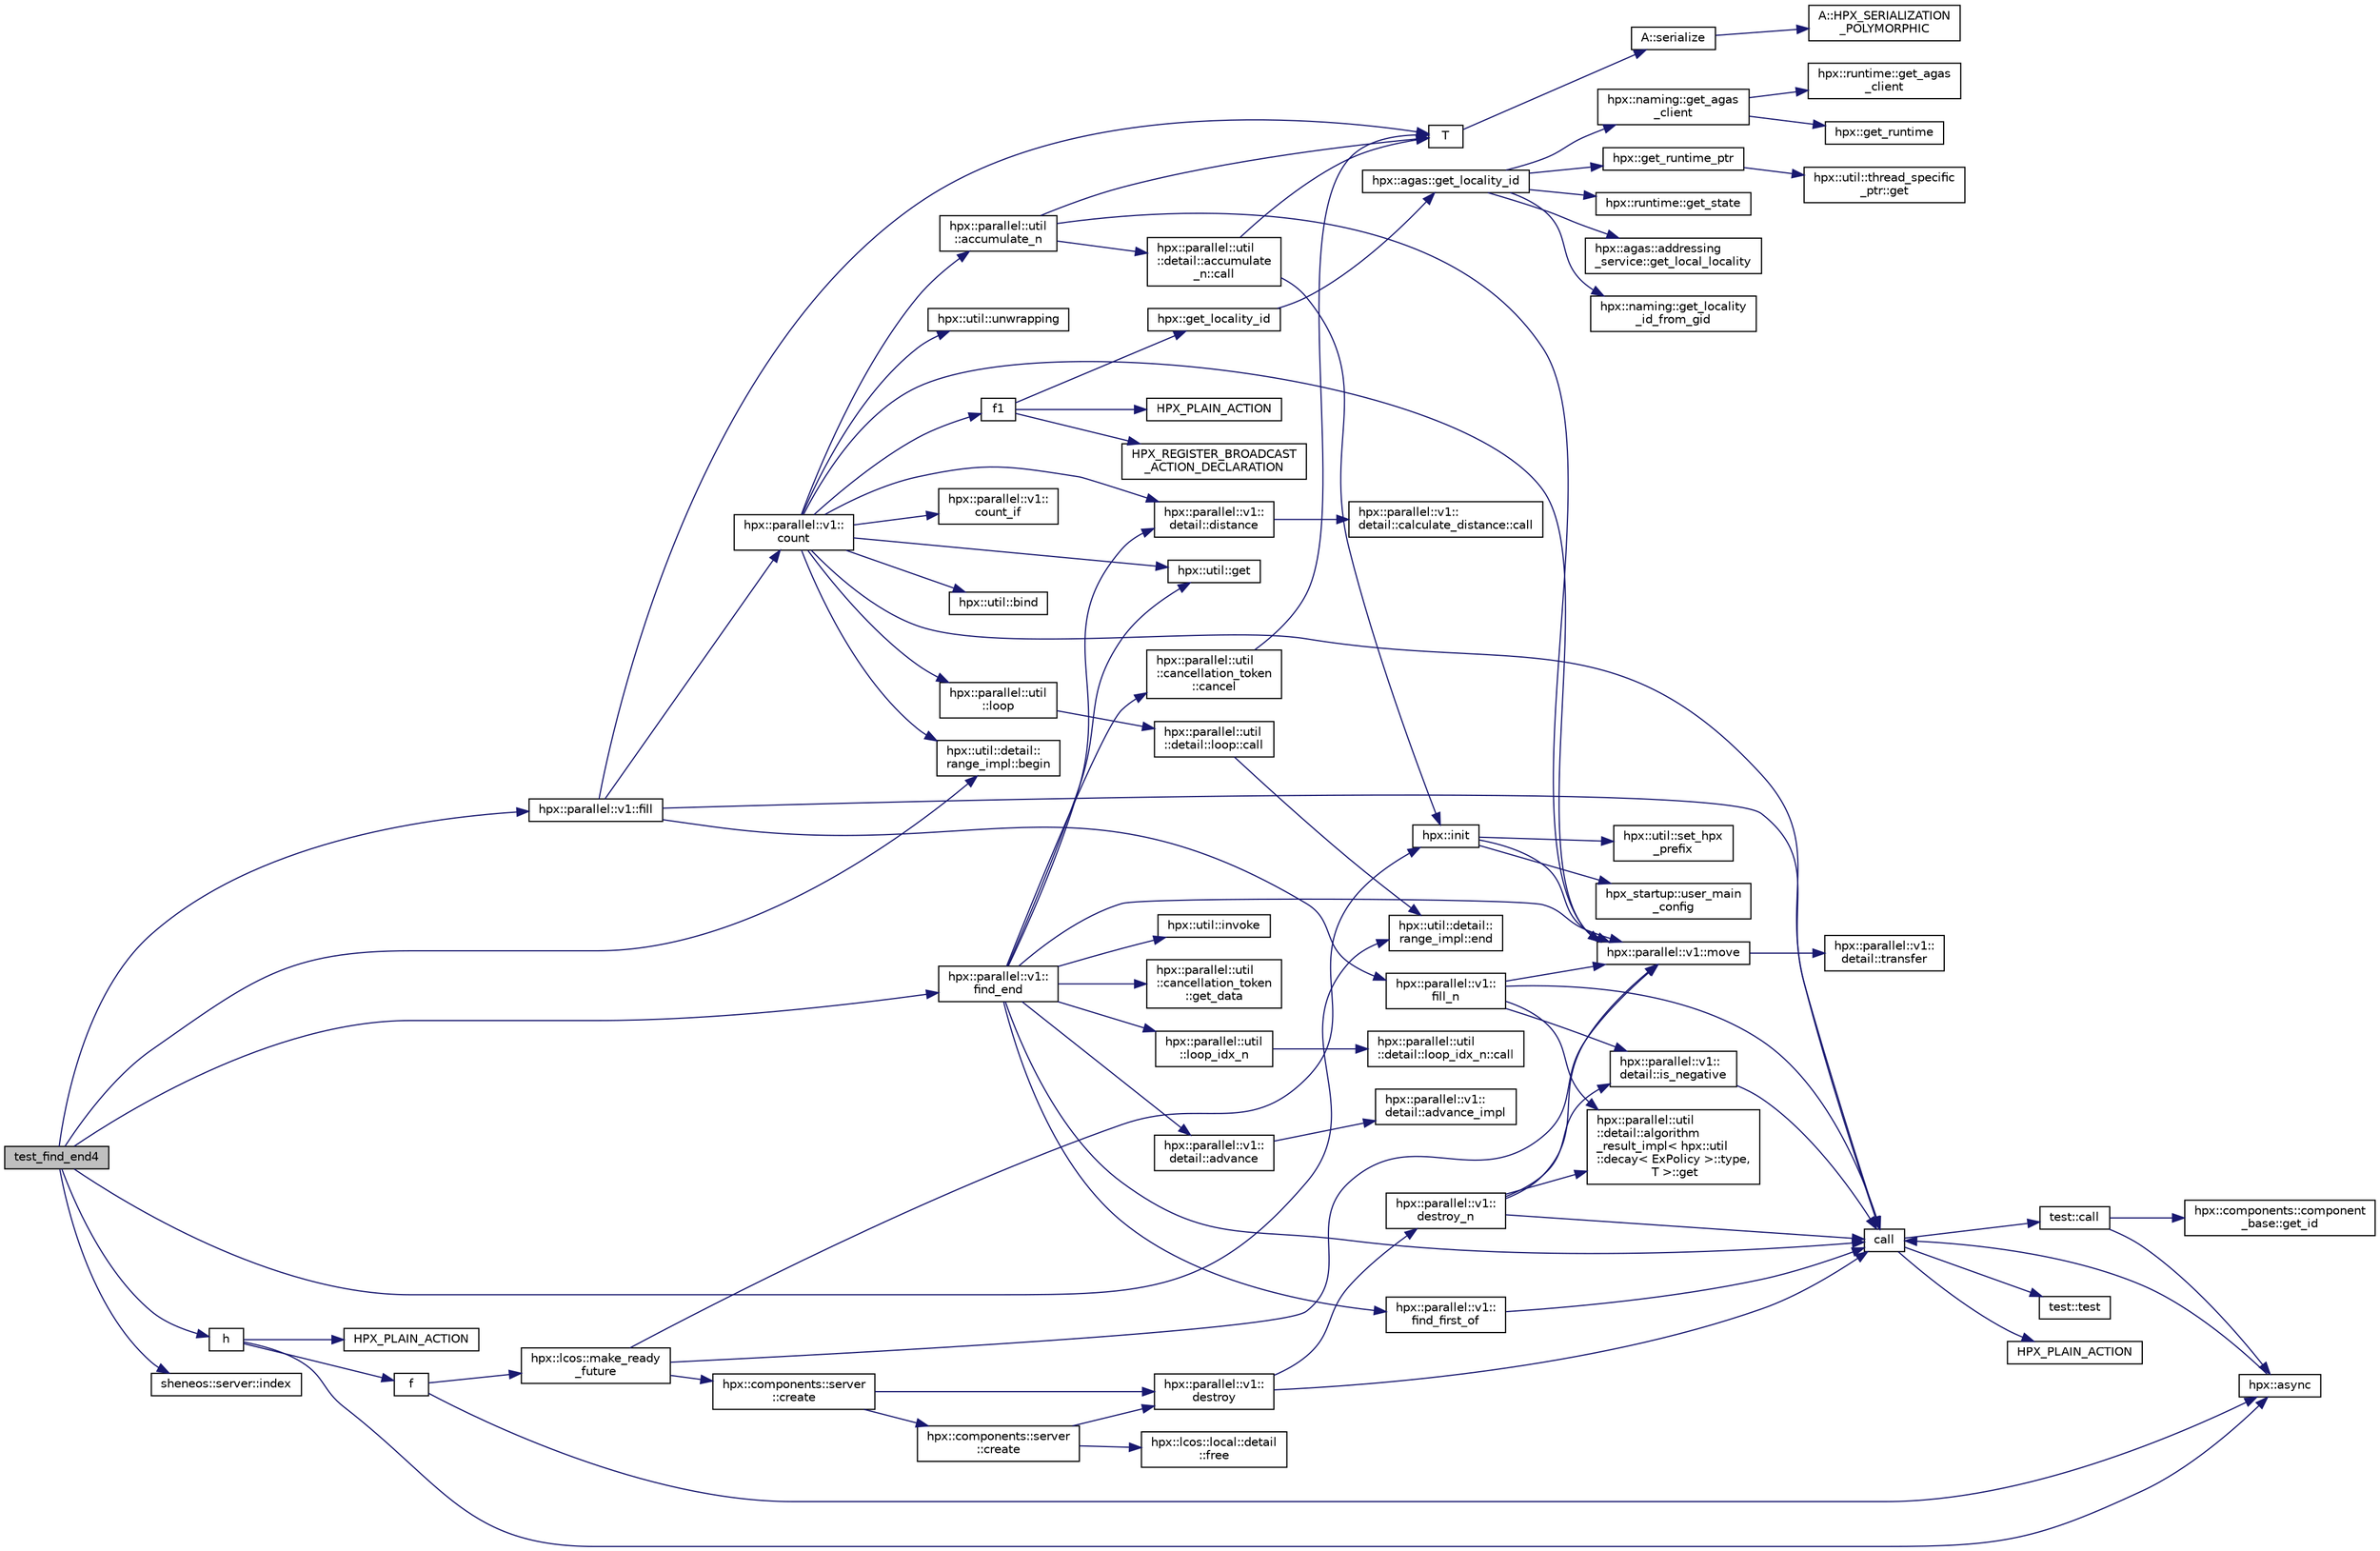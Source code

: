 digraph "test_find_end4"
{
  edge [fontname="Helvetica",fontsize="10",labelfontname="Helvetica",labelfontsize="10"];
  node [fontname="Helvetica",fontsize="10",shape=record];
  rankdir="LR";
  Node645 [label="test_find_end4",height=0.2,width=0.4,color="black", fillcolor="grey75", style="filled", fontcolor="black"];
  Node645 -> Node646 [color="midnightblue",fontsize="10",style="solid",fontname="Helvetica"];
  Node646 [label="hpx::parallel::v1::fill",height=0.2,width=0.4,color="black", fillcolor="white", style="filled",URL="$db/db9/namespacehpx_1_1parallel_1_1v1.html#a2e0f7399daabb5d675c4229ca3d71809"];
  Node646 -> Node647 [color="midnightblue",fontsize="10",style="solid",fontname="Helvetica"];
  Node647 [label="hpx::parallel::v1::\lfill_n",height=0.2,width=0.4,color="black", fillcolor="white", style="filled",URL="$db/db9/namespacehpx_1_1parallel_1_1v1.html#ac0cd28f401b453cbe1425b3f5ebc1b4b"];
  Node647 -> Node648 [color="midnightblue",fontsize="10",style="solid",fontname="Helvetica"];
  Node648 [label="hpx::parallel::v1::\ldetail::is_negative",height=0.2,width=0.4,color="black", fillcolor="white", style="filled",URL="$d2/ddd/namespacehpx_1_1parallel_1_1v1_1_1detail.html#adf2e40fc4b20ad0fd442ee3118a4d527"];
  Node648 -> Node649 [color="midnightblue",fontsize="10",style="solid",fontname="Helvetica"];
  Node649 [label="call",height=0.2,width=0.4,color="black", fillcolor="white", style="filled",URL="$d2/d67/promise__1620_8cpp.html#a58357f0b82bc761e1d0b9091ed563a70"];
  Node649 -> Node650 [color="midnightblue",fontsize="10",style="solid",fontname="Helvetica"];
  Node650 [label="test::test",height=0.2,width=0.4,color="black", fillcolor="white", style="filled",URL="$d8/d89/structtest.html#ab42d5ece712d716b04cb3f686f297a26"];
  Node649 -> Node651 [color="midnightblue",fontsize="10",style="solid",fontname="Helvetica"];
  Node651 [label="HPX_PLAIN_ACTION",height=0.2,width=0.4,color="black", fillcolor="white", style="filled",URL="$d2/d67/promise__1620_8cpp.html#ab96aab827a4b1fcaf66cfe0ba83fef23"];
  Node649 -> Node652 [color="midnightblue",fontsize="10",style="solid",fontname="Helvetica"];
  Node652 [label="test::call",height=0.2,width=0.4,color="black", fillcolor="white", style="filled",URL="$d8/d89/structtest.html#aeb29e7ed6518b9426ccf1344c52620ae"];
  Node652 -> Node653 [color="midnightblue",fontsize="10",style="solid",fontname="Helvetica"];
  Node653 [label="hpx::async",height=0.2,width=0.4,color="black", fillcolor="white", style="filled",URL="$d8/d83/namespacehpx.html#acb7d8e37b73b823956ce144f9a57eaa4"];
  Node653 -> Node649 [color="midnightblue",fontsize="10",style="solid",fontname="Helvetica"];
  Node652 -> Node654 [color="midnightblue",fontsize="10",style="solid",fontname="Helvetica"];
  Node654 [label="hpx::components::component\l_base::get_id",height=0.2,width=0.4,color="black", fillcolor="white", style="filled",URL="$d2/de6/classhpx_1_1components_1_1component__base.html#a4c8fd93514039bdf01c48d66d82b19cd"];
  Node647 -> Node655 [color="midnightblue",fontsize="10",style="solid",fontname="Helvetica"];
  Node655 [label="hpx::parallel::util\l::detail::algorithm\l_result_impl\< hpx::util\l::decay\< ExPolicy \>::type,\l T \>::get",height=0.2,width=0.4,color="black", fillcolor="white", style="filled",URL="$d2/d42/structhpx_1_1parallel_1_1util_1_1detail_1_1algorithm__result__impl.html#ab5b051e8ec74eff5e0e62fd63f5d377e"];
  Node647 -> Node656 [color="midnightblue",fontsize="10",style="solid",fontname="Helvetica"];
  Node656 [label="hpx::parallel::v1::move",height=0.2,width=0.4,color="black", fillcolor="white", style="filled",URL="$db/db9/namespacehpx_1_1parallel_1_1v1.html#aa7c4ede081ce786c9d1eb1adff495cfc"];
  Node656 -> Node657 [color="midnightblue",fontsize="10",style="solid",fontname="Helvetica"];
  Node657 [label="hpx::parallel::v1::\ldetail::transfer",height=0.2,width=0.4,color="black", fillcolor="white", style="filled",URL="$d2/ddd/namespacehpx_1_1parallel_1_1v1_1_1detail.html#ab1b56a05e1885ca7cc7ffa1804dd2f3c"];
  Node647 -> Node649 [color="midnightblue",fontsize="10",style="solid",fontname="Helvetica"];
  Node646 -> Node658 [color="midnightblue",fontsize="10",style="solid",fontname="Helvetica"];
  Node658 [label="hpx::parallel::v1::\lcount",height=0.2,width=0.4,color="black", fillcolor="white", style="filled",URL="$db/db9/namespacehpx_1_1parallel_1_1v1.html#a19d058114a2bd44801aab4176b188e23"];
  Node658 -> Node659 [color="midnightblue",fontsize="10",style="solid",fontname="Helvetica"];
  Node659 [label="hpx::parallel::v1::\lcount_if",height=0.2,width=0.4,color="black", fillcolor="white", style="filled",URL="$db/db9/namespacehpx_1_1parallel_1_1v1.html#ad836ff017ec208c2d6388a9b47b05ce0"];
  Node658 -> Node660 [color="midnightblue",fontsize="10",style="solid",fontname="Helvetica"];
  Node660 [label="f1",height=0.2,width=0.4,color="black", fillcolor="white", style="filled",URL="$d8/d8b/broadcast_8cpp.html#a1751fbd41f2529b84514a9dbd767959a"];
  Node660 -> Node661 [color="midnightblue",fontsize="10",style="solid",fontname="Helvetica"];
  Node661 [label="hpx::get_locality_id",height=0.2,width=0.4,color="black", fillcolor="white", style="filled",URL="$d8/d83/namespacehpx.html#a158d7c54a657bb364c1704033010697b",tooltip="Return the number of the locality this function is being called from. "];
  Node661 -> Node662 [color="midnightblue",fontsize="10",style="solid",fontname="Helvetica"];
  Node662 [label="hpx::agas::get_locality_id",height=0.2,width=0.4,color="black", fillcolor="white", style="filled",URL="$dc/d54/namespacehpx_1_1agas.html#a491cc2ddecdf0f1a9129900caa6a4d3e"];
  Node662 -> Node663 [color="midnightblue",fontsize="10",style="solid",fontname="Helvetica"];
  Node663 [label="hpx::get_runtime_ptr",height=0.2,width=0.4,color="black", fillcolor="white", style="filled",URL="$d8/d83/namespacehpx.html#af29daf2bb3e01b4d6495a1742b6cce64"];
  Node663 -> Node664 [color="midnightblue",fontsize="10",style="solid",fontname="Helvetica"];
  Node664 [label="hpx::util::thread_specific\l_ptr::get",height=0.2,width=0.4,color="black", fillcolor="white", style="filled",URL="$d4/d4c/structhpx_1_1util_1_1thread__specific__ptr.html#a3b27d8520710478aa41d1f74206bdba9"];
  Node662 -> Node665 [color="midnightblue",fontsize="10",style="solid",fontname="Helvetica"];
  Node665 [label="hpx::runtime::get_state",height=0.2,width=0.4,color="black", fillcolor="white", style="filled",URL="$d0/d7b/classhpx_1_1runtime.html#ab405f80e060dac95d624520f38b0524c"];
  Node662 -> Node666 [color="midnightblue",fontsize="10",style="solid",fontname="Helvetica"];
  Node666 [label="hpx::naming::get_agas\l_client",height=0.2,width=0.4,color="black", fillcolor="white", style="filled",URL="$d4/dc9/namespacehpx_1_1naming.html#a0408fffd5d34b620712a801b0ae3b032"];
  Node666 -> Node667 [color="midnightblue",fontsize="10",style="solid",fontname="Helvetica"];
  Node667 [label="hpx::get_runtime",height=0.2,width=0.4,color="black", fillcolor="white", style="filled",URL="$d8/d83/namespacehpx.html#aef902cc6c7dd3b9fbadf34d1e850a070"];
  Node666 -> Node668 [color="midnightblue",fontsize="10",style="solid",fontname="Helvetica"];
  Node668 [label="hpx::runtime::get_agas\l_client",height=0.2,width=0.4,color="black", fillcolor="white", style="filled",URL="$d0/d7b/classhpx_1_1runtime.html#aeb5dddd30d6b9861669af8ad44d1a96a"];
  Node662 -> Node669 [color="midnightblue",fontsize="10",style="solid",fontname="Helvetica"];
  Node669 [label="hpx::agas::addressing\l_service::get_local_locality",height=0.2,width=0.4,color="black", fillcolor="white", style="filled",URL="$db/d58/structhpx_1_1agas_1_1addressing__service.html#ab52c19a37c2a7a006c6c15f90ad0539c"];
  Node662 -> Node670 [color="midnightblue",fontsize="10",style="solid",fontname="Helvetica"];
  Node670 [label="hpx::naming::get_locality\l_id_from_gid",height=0.2,width=0.4,color="black", fillcolor="white", style="filled",URL="$d4/dc9/namespacehpx_1_1naming.html#a7fd43037784560bd04fda9b49e33529f"];
  Node660 -> Node671 [color="midnightblue",fontsize="10",style="solid",fontname="Helvetica"];
  Node671 [label="HPX_PLAIN_ACTION",height=0.2,width=0.4,color="black", fillcolor="white", style="filled",URL="$d8/d8b/broadcast_8cpp.html#a19685a0394ce6a99351f7a679f6eeefc"];
  Node660 -> Node672 [color="midnightblue",fontsize="10",style="solid",fontname="Helvetica"];
  Node672 [label="HPX_REGISTER_BROADCAST\l_ACTION_DECLARATION",height=0.2,width=0.4,color="black", fillcolor="white", style="filled",URL="$d7/d38/addressing__service_8cpp.html#a573d764d9cb34eec46a4bdffcf07875f"];
  Node658 -> Node673 [color="midnightblue",fontsize="10",style="solid",fontname="Helvetica"];
  Node673 [label="hpx::parallel::util\l::loop",height=0.2,width=0.4,color="black", fillcolor="white", style="filled",URL="$df/dc6/namespacehpx_1_1parallel_1_1util.html#a3f434e00f42929aac85debb8c5782213"];
  Node673 -> Node674 [color="midnightblue",fontsize="10",style="solid",fontname="Helvetica"];
  Node674 [label="hpx::parallel::util\l::detail::loop::call",height=0.2,width=0.4,color="black", fillcolor="white", style="filled",URL="$da/d06/structhpx_1_1parallel_1_1util_1_1detail_1_1loop.html#a5c5e8dbda782f09cdb7bc2509e3bf09e"];
  Node674 -> Node675 [color="midnightblue",fontsize="10",style="solid",fontname="Helvetica"];
  Node675 [label="hpx::util::detail::\lrange_impl::end",height=0.2,width=0.4,color="black", fillcolor="white", style="filled",URL="$d4/d4a/namespacehpx_1_1util_1_1detail_1_1range__impl.html#afb2ea48b0902f52ee4d8b764807b4316"];
  Node658 -> Node676 [color="midnightblue",fontsize="10",style="solid",fontname="Helvetica"];
  Node676 [label="hpx::util::bind",height=0.2,width=0.4,color="black", fillcolor="white", style="filled",URL="$df/dad/namespacehpx_1_1util.html#ad844caedf82a0173d6909d910c3e48c6"];
  Node658 -> Node656 [color="midnightblue",fontsize="10",style="solid",fontname="Helvetica"];
  Node658 -> Node677 [color="midnightblue",fontsize="10",style="solid",fontname="Helvetica"];
  Node677 [label="hpx::util::get",height=0.2,width=0.4,color="black", fillcolor="white", style="filled",URL="$df/dad/namespacehpx_1_1util.html#a5cbd3c41f03f4d4acaedaa4777e3cc02"];
  Node658 -> Node649 [color="midnightblue",fontsize="10",style="solid",fontname="Helvetica"];
  Node658 -> Node678 [color="midnightblue",fontsize="10",style="solid",fontname="Helvetica"];
  Node678 [label="hpx::parallel::v1::\ldetail::distance",height=0.2,width=0.4,color="black", fillcolor="white", style="filled",URL="$d2/ddd/namespacehpx_1_1parallel_1_1v1_1_1detail.html#a6bea3c6a5f470cad11f27ee6bab4a33f"];
  Node678 -> Node679 [color="midnightblue",fontsize="10",style="solid",fontname="Helvetica"];
  Node679 [label="hpx::parallel::v1::\ldetail::calculate_distance::call",height=0.2,width=0.4,color="black", fillcolor="white", style="filled",URL="$db/dfa/structhpx_1_1parallel_1_1v1_1_1detail_1_1calculate__distance.html#a950a6627830a7d019ac0e734b0a447bf"];
  Node658 -> Node680 [color="midnightblue",fontsize="10",style="solid",fontname="Helvetica"];
  Node680 [label="hpx::util::unwrapping",height=0.2,width=0.4,color="black", fillcolor="white", style="filled",URL="$df/dad/namespacehpx_1_1util.html#a7529d9ac687684c33403cdd1f9cef8e4"];
  Node658 -> Node681 [color="midnightblue",fontsize="10",style="solid",fontname="Helvetica"];
  Node681 [label="hpx::parallel::util\l::accumulate_n",height=0.2,width=0.4,color="black", fillcolor="white", style="filled",URL="$df/dc6/namespacehpx_1_1parallel_1_1util.html#af19f9a2722f97c2247ea5d0dbb5e2d25"];
  Node681 -> Node682 [color="midnightblue",fontsize="10",style="solid",fontname="Helvetica"];
  Node682 [label="hpx::parallel::util\l::detail::accumulate\l_n::call",height=0.2,width=0.4,color="black", fillcolor="white", style="filled",URL="$d8/d3b/structhpx_1_1parallel_1_1util_1_1detail_1_1accumulate__n.html#a765aceb8ab313fc92f7c4aaf70ccca8f"];
  Node682 -> Node683 [color="midnightblue",fontsize="10",style="solid",fontname="Helvetica"];
  Node683 [label="hpx::init",height=0.2,width=0.4,color="black", fillcolor="white", style="filled",URL="$d8/d83/namespacehpx.html#a3c694ea960b47c56b33351ba16e3d76b",tooltip="Main entry point for launching the HPX runtime system. "];
  Node683 -> Node684 [color="midnightblue",fontsize="10",style="solid",fontname="Helvetica"];
  Node684 [label="hpx::util::set_hpx\l_prefix",height=0.2,width=0.4,color="black", fillcolor="white", style="filled",URL="$df/dad/namespacehpx_1_1util.html#ae40a23c1ba0a48d9304dcf717a95793e"];
  Node683 -> Node685 [color="midnightblue",fontsize="10",style="solid",fontname="Helvetica"];
  Node685 [label="hpx_startup::user_main\l_config",height=0.2,width=0.4,color="black", fillcolor="white", style="filled",URL="$d3/dd2/namespacehpx__startup.html#aaac571d88bd3912a4225a23eb3261637"];
  Node683 -> Node656 [color="midnightblue",fontsize="10",style="solid",fontname="Helvetica"];
  Node682 -> Node686 [color="midnightblue",fontsize="10",style="solid",fontname="Helvetica"];
  Node686 [label="T",height=0.2,width=0.4,color="black", fillcolor="white", style="filled",URL="$db/d33/polymorphic__semiintrusive__template_8cpp.html#ad187658f9cb91c1312b39ae7e896f1ea"];
  Node686 -> Node687 [color="midnightblue",fontsize="10",style="solid",fontname="Helvetica"];
  Node687 [label="A::serialize",height=0.2,width=0.4,color="black", fillcolor="white", style="filled",URL="$d7/da0/struct_a.html#a5f5c287cf471e274ed9dda0da1592212"];
  Node687 -> Node688 [color="midnightblue",fontsize="10",style="solid",fontname="Helvetica"];
  Node688 [label="A::HPX_SERIALIZATION\l_POLYMORPHIC",height=0.2,width=0.4,color="black", fillcolor="white", style="filled",URL="$d7/da0/struct_a.html#ada978cc156cebbafddb1f3aa4c01918c"];
  Node681 -> Node656 [color="midnightblue",fontsize="10",style="solid",fontname="Helvetica"];
  Node681 -> Node686 [color="midnightblue",fontsize="10",style="solid",fontname="Helvetica"];
  Node658 -> Node689 [color="midnightblue",fontsize="10",style="solid",fontname="Helvetica"];
  Node689 [label="hpx::util::detail::\lrange_impl::begin",height=0.2,width=0.4,color="black", fillcolor="white", style="filled",URL="$d4/d4a/namespacehpx_1_1util_1_1detail_1_1range__impl.html#a31e165df2b865cdd961f35ce938db41a"];
  Node646 -> Node686 [color="midnightblue",fontsize="10",style="solid",fontname="Helvetica"];
  Node646 -> Node649 [color="midnightblue",fontsize="10",style="solid",fontname="Helvetica"];
  Node645 -> Node689 [color="midnightblue",fontsize="10",style="solid",fontname="Helvetica"];
  Node645 -> Node675 [color="midnightblue",fontsize="10",style="solid",fontname="Helvetica"];
  Node645 -> Node690 [color="midnightblue",fontsize="10",style="solid",fontname="Helvetica"];
  Node690 [label="h",height=0.2,width=0.4,color="black", fillcolor="white", style="filled",URL="$d4/d13/async__unwrap__1037_8cpp.html#a68bf2774bfb21af6d8c70eaf70834b03"];
  Node690 -> Node653 [color="midnightblue",fontsize="10",style="solid",fontname="Helvetica"];
  Node690 -> Node691 [color="midnightblue",fontsize="10",style="solid",fontname="Helvetica"];
  Node691 [label="f",height=0.2,width=0.4,color="black", fillcolor="white", style="filled",URL="$d4/d13/async__unwrap__1037_8cpp.html#a02a6b0b4f77af9f69a841dc8262b0cd0"];
  Node691 -> Node653 [color="midnightblue",fontsize="10",style="solid",fontname="Helvetica"];
  Node691 -> Node692 [color="midnightblue",fontsize="10",style="solid",fontname="Helvetica"];
  Node692 [label="hpx::lcos::make_ready\l_future",height=0.2,width=0.4,color="black", fillcolor="white", style="filled",URL="$d2/dc9/namespacehpx_1_1lcos.html#a42997564ddfde91d475b8a2cea8f53e4"];
  Node692 -> Node683 [color="midnightblue",fontsize="10",style="solid",fontname="Helvetica"];
  Node692 -> Node693 [color="midnightblue",fontsize="10",style="solid",fontname="Helvetica"];
  Node693 [label="hpx::components::server\l::create",height=0.2,width=0.4,color="black", fillcolor="white", style="filled",URL="$d2/da2/namespacehpx_1_1components_1_1server.html#ac776c89f3d68ceb910e8cee9fa937ab4",tooltip="Create arrays of components using their default constructor. "];
  Node693 -> Node694 [color="midnightblue",fontsize="10",style="solid",fontname="Helvetica"];
  Node694 [label="hpx::components::server\l::create",height=0.2,width=0.4,color="black", fillcolor="white", style="filled",URL="$d2/da2/namespacehpx_1_1components_1_1server.html#a77d26de181c97b444565e230577981bd"];
  Node694 -> Node695 [color="midnightblue",fontsize="10",style="solid",fontname="Helvetica"];
  Node695 [label="hpx::lcos::local::detail\l::free",height=0.2,width=0.4,color="black", fillcolor="white", style="filled",URL="$d4/dcb/namespacehpx_1_1lcos_1_1local_1_1detail.html#a55a940f019734e9bb045dc123cd80e48"];
  Node694 -> Node696 [color="midnightblue",fontsize="10",style="solid",fontname="Helvetica"];
  Node696 [label="hpx::parallel::v1::\ldestroy",height=0.2,width=0.4,color="black", fillcolor="white", style="filled",URL="$db/db9/namespacehpx_1_1parallel_1_1v1.html#acf303558375048e8a7cc9a2c2e09477f"];
  Node696 -> Node649 [color="midnightblue",fontsize="10",style="solid",fontname="Helvetica"];
  Node696 -> Node697 [color="midnightblue",fontsize="10",style="solid",fontname="Helvetica"];
  Node697 [label="hpx::parallel::v1::\ldestroy_n",height=0.2,width=0.4,color="black", fillcolor="white", style="filled",URL="$db/db9/namespacehpx_1_1parallel_1_1v1.html#a71d0691132a300690163f5636bcd5bd3"];
  Node697 -> Node648 [color="midnightblue",fontsize="10",style="solid",fontname="Helvetica"];
  Node697 -> Node655 [color="midnightblue",fontsize="10",style="solid",fontname="Helvetica"];
  Node697 -> Node656 [color="midnightblue",fontsize="10",style="solid",fontname="Helvetica"];
  Node697 -> Node649 [color="midnightblue",fontsize="10",style="solid",fontname="Helvetica"];
  Node693 -> Node696 [color="midnightblue",fontsize="10",style="solid",fontname="Helvetica"];
  Node692 -> Node656 [color="midnightblue",fontsize="10",style="solid",fontname="Helvetica"];
  Node690 -> Node698 [color="midnightblue",fontsize="10",style="solid",fontname="Helvetica"];
  Node698 [label="HPX_PLAIN_ACTION",height=0.2,width=0.4,color="black", fillcolor="white", style="filled",URL="$d4/d13/async__unwrap__1037_8cpp.html#ab5991a65409f0229f564e4935bd7b979"];
  Node645 -> Node699 [color="midnightblue",fontsize="10",style="solid",fontname="Helvetica"];
  Node699 [label="sheneos::server::index",height=0.2,width=0.4,color="black", fillcolor="white", style="filled",URL="$d8/d34/namespacesheneos_1_1server.html#a12e039b67b752981e161139539306f00"];
  Node645 -> Node700 [color="midnightblue",fontsize="10",style="solid",fontname="Helvetica"];
  Node700 [label="hpx::parallel::v1::\lfind_end",height=0.2,width=0.4,color="black", fillcolor="white", style="filled",URL="$db/db9/namespacehpx_1_1parallel_1_1v1.html#a26511ec61e75971d7c4c15c021548f9d"];
  Node700 -> Node649 [color="midnightblue",fontsize="10",style="solid",fontname="Helvetica"];
  Node700 -> Node701 [color="midnightblue",fontsize="10",style="solid",fontname="Helvetica"];
  Node701 [label="hpx::parallel::v1::\lfind_first_of",height=0.2,width=0.4,color="black", fillcolor="white", style="filled",URL="$db/db9/namespacehpx_1_1parallel_1_1v1.html#a988f5accc11d8cef97afdbc5470a9351"];
  Node701 -> Node649 [color="midnightblue",fontsize="10",style="solid",fontname="Helvetica"];
  Node700 -> Node702 [color="midnightblue",fontsize="10",style="solid",fontname="Helvetica"];
  Node702 [label="hpx::util::invoke",height=0.2,width=0.4,color="black", fillcolor="white", style="filled",URL="$df/dad/namespacehpx_1_1util.html#a9ed3f52b36e725e476dbf5099134ed3d"];
  Node700 -> Node678 [color="midnightblue",fontsize="10",style="solid",fontname="Helvetica"];
  Node700 -> Node677 [color="midnightblue",fontsize="10",style="solid",fontname="Helvetica"];
  Node700 -> Node656 [color="midnightblue",fontsize="10",style="solid",fontname="Helvetica"];
  Node700 -> Node703 [color="midnightblue",fontsize="10",style="solid",fontname="Helvetica"];
  Node703 [label="hpx::parallel::util\l::loop_idx_n",height=0.2,width=0.4,color="black", fillcolor="white", style="filled",URL="$df/dc6/namespacehpx_1_1parallel_1_1util.html#a5ead56022529c79b23199382a2dc7766"];
  Node703 -> Node704 [color="midnightblue",fontsize="10",style="solid",fontname="Helvetica"];
  Node704 [label="hpx::parallel::util\l::detail::loop_idx_n::call",height=0.2,width=0.4,color="black", fillcolor="white", style="filled",URL="$d1/d45/structhpx_1_1parallel_1_1util_1_1detail_1_1loop__idx__n.html#a6cf1cdf1c2db703be4edd390846da01a"];
  Node700 -> Node705 [color="midnightblue",fontsize="10",style="solid",fontname="Helvetica"];
  Node705 [label="hpx::parallel::util\l::cancellation_token\l::cancel",height=0.2,width=0.4,color="black", fillcolor="white", style="filled",URL="$d7/dc1/classhpx_1_1parallel_1_1util_1_1cancellation__token.html#a7c04c9ed73eaa872cfd6b72b52922796"];
  Node705 -> Node686 [color="midnightblue",fontsize="10",style="solid",fontname="Helvetica"];
  Node700 -> Node706 [color="midnightblue",fontsize="10",style="solid",fontname="Helvetica"];
  Node706 [label="hpx::parallel::util\l::cancellation_token\l::get_data",height=0.2,width=0.4,color="black", fillcolor="white", style="filled",URL="$d7/dc1/classhpx_1_1parallel_1_1util_1_1cancellation__token.html#a63ec3c9e5287d23c9e9d4ce1777e49d2"];
  Node700 -> Node707 [color="midnightblue",fontsize="10",style="solid",fontname="Helvetica"];
  Node707 [label="hpx::parallel::v1::\ldetail::advance",height=0.2,width=0.4,color="black", fillcolor="white", style="filled",URL="$d2/ddd/namespacehpx_1_1parallel_1_1v1_1_1detail.html#ad9fca7bce7b3e3c32302967ffc1fb4a4"];
  Node707 -> Node708 [color="midnightblue",fontsize="10",style="solid",fontname="Helvetica"];
  Node708 [label="hpx::parallel::v1::\ldetail::advance_impl",height=0.2,width=0.4,color="black", fillcolor="white", style="filled",URL="$d2/ddd/namespacehpx_1_1parallel_1_1v1_1_1detail.html#ad4fa62ca115927187e4063b65ee5f317"];
}
